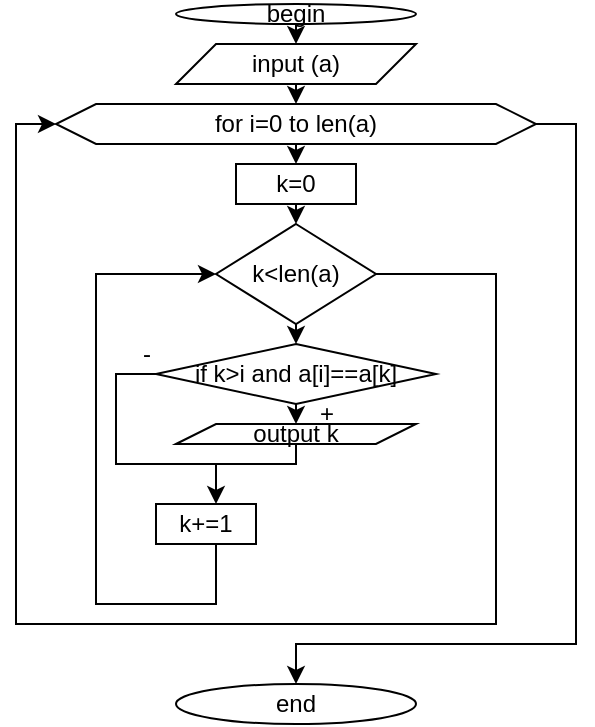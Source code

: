 <mxfile version="20.8.10" type="device"><diagram name="Page-1" id="XJau4gwryzY2TzN76rBe"><mxGraphModel dx="433" dy="430" grid="1" gridSize="10" guides="1" tooltips="1" connect="1" arrows="1" fold="1" page="1" pageScale="1" pageWidth="1200" pageHeight="1600" math="0" shadow="0"><root><mxCell id="0"/><mxCell id="1" parent="0"/><mxCell id="QH2tkTUDkjHCacrW6X7G-1" value="begin" style="ellipse;whiteSpace=wrap;html=1;" vertex="1" parent="1"><mxGeometry x="200" y="10" width="120" height="10" as="geometry"/></mxCell><mxCell id="QH2tkTUDkjHCacrW6X7G-2" value="input (a)" style="shape=parallelogram;perimeter=parallelogramPerimeter;whiteSpace=wrap;html=1;fixedSize=1;" vertex="1" parent="1"><mxGeometry x="200" y="30" width="120" height="20" as="geometry"/></mxCell><mxCell id="QH2tkTUDkjHCacrW6X7G-3" value="" style="endArrow=classic;html=1;rounded=0;exitX=0.5;exitY=1;exitDx=0;exitDy=0;" edge="1" parent="1" source="QH2tkTUDkjHCacrW6X7G-1"><mxGeometry width="50" height="50" relative="1" as="geometry"><mxPoint x="100" y="100" as="sourcePoint"/><mxPoint x="260" y="30" as="targetPoint"/></mxGeometry></mxCell><mxCell id="QH2tkTUDkjHCacrW6X7G-4" value="" style="endArrow=classic;html=1;rounded=0;exitX=0.5;exitY=1;exitDx=0;exitDy=0;" edge="1" parent="1" source="QH2tkTUDkjHCacrW6X7G-2"><mxGeometry width="50" height="50" relative="1" as="geometry"><mxPoint x="320" y="160" as="sourcePoint"/><mxPoint x="260" y="60" as="targetPoint"/></mxGeometry></mxCell><mxCell id="QH2tkTUDkjHCacrW6X7G-5" value="for i=0 to len(a)" style="shape=hexagon;perimeter=hexagonPerimeter2;whiteSpace=wrap;html=1;fixedSize=1;" vertex="1" parent="1"><mxGeometry x="140" y="60" width="240" height="20" as="geometry"/></mxCell><mxCell id="QH2tkTUDkjHCacrW6X7G-6" value="" style="endArrow=classic;html=1;rounded=0;exitX=0.5;exitY=1;exitDx=0;exitDy=0;" edge="1" parent="1" source="QH2tkTUDkjHCacrW6X7G-5"><mxGeometry width="50" height="50" relative="1" as="geometry"><mxPoint x="230" y="210" as="sourcePoint"/><mxPoint x="260" y="90" as="targetPoint"/></mxGeometry></mxCell><mxCell id="QH2tkTUDkjHCacrW6X7G-7" value="k=0" style="rounded=0;whiteSpace=wrap;html=1;" vertex="1" parent="1"><mxGeometry x="230" y="90" width="60" height="20" as="geometry"/></mxCell><mxCell id="QH2tkTUDkjHCacrW6X7G-8" value="" style="endArrow=classic;html=1;rounded=0;" edge="1" parent="1" source="QH2tkTUDkjHCacrW6X7G-7"><mxGeometry width="50" height="50" relative="1" as="geometry"><mxPoint x="190" y="230" as="sourcePoint"/><mxPoint x="260" y="120" as="targetPoint"/></mxGeometry></mxCell><mxCell id="QH2tkTUDkjHCacrW6X7G-9" value="k&amp;lt;len(a)" style="rhombus;whiteSpace=wrap;html=1;" vertex="1" parent="1"><mxGeometry x="220" y="120" width="80" height="50" as="geometry"/></mxCell><mxCell id="QH2tkTUDkjHCacrW6X7G-10" style="edgeStyle=orthogonalEdgeStyle;rounded=0;orthogonalLoop=1;jettySize=auto;html=1;exitX=0.5;exitY=1;exitDx=0;exitDy=0;" edge="1" parent="1" source="QH2tkTUDkjHCacrW6X7G-9" target="QH2tkTUDkjHCacrW6X7G-9"><mxGeometry relative="1" as="geometry"/></mxCell><mxCell id="QH2tkTUDkjHCacrW6X7G-11" value="" style="endArrow=classic;html=1;rounded=0;exitX=0.5;exitY=1;exitDx=0;exitDy=0;" edge="1" parent="1" source="QH2tkTUDkjHCacrW6X7G-9"><mxGeometry width="50" height="50" relative="1" as="geometry"><mxPoint x="290" y="280" as="sourcePoint"/><mxPoint x="260" y="180" as="targetPoint"/></mxGeometry></mxCell><mxCell id="QH2tkTUDkjHCacrW6X7G-12" value="if k&amp;gt;i and a[i]==a[k]" style="rhombus;whiteSpace=wrap;html=1;" vertex="1" parent="1"><mxGeometry x="190" y="180" width="140" height="30" as="geometry"/></mxCell><mxCell id="QH2tkTUDkjHCacrW6X7G-13" value="" style="endArrow=classic;html=1;rounded=0;exitX=0.5;exitY=1;exitDx=0;exitDy=0;" edge="1" parent="1" source="QH2tkTUDkjHCacrW6X7G-12"><mxGeometry width="50" height="50" relative="1" as="geometry"><mxPoint x="260" y="310" as="sourcePoint"/><mxPoint x="260" y="220" as="targetPoint"/></mxGeometry></mxCell><mxCell id="QH2tkTUDkjHCacrW6X7G-14" value="output k" style="shape=parallelogram;perimeter=parallelogramPerimeter;whiteSpace=wrap;html=1;fixedSize=1;" vertex="1" parent="1"><mxGeometry x="200" y="220" width="120" height="10" as="geometry"/></mxCell><mxCell id="QH2tkTUDkjHCacrW6X7G-16" value="" style="endArrow=none;html=1;rounded=0;entryX=0.5;entryY=1;entryDx=0;entryDy=0;exitX=0;exitY=0.5;exitDx=0;exitDy=0;" edge="1" parent="1" source="QH2tkTUDkjHCacrW6X7G-12" target="QH2tkTUDkjHCacrW6X7G-14"><mxGeometry width="50" height="50" relative="1" as="geometry"><mxPoint x="120" y="240" as="sourcePoint"/><mxPoint x="230" y="260" as="targetPoint"/><Array as="points"><mxPoint x="170" y="195"/><mxPoint x="170" y="240"/><mxPoint x="260" y="240"/></Array></mxGeometry></mxCell><mxCell id="QH2tkTUDkjHCacrW6X7G-20" value="" style="endArrow=classic;html=1;rounded=0;" edge="1" parent="1"><mxGeometry width="50" height="50" relative="1" as="geometry"><mxPoint x="220" y="240" as="sourcePoint"/><mxPoint x="220" y="260" as="targetPoint"/></mxGeometry></mxCell><mxCell id="QH2tkTUDkjHCacrW6X7G-21" value="k+=1" style="rounded=0;whiteSpace=wrap;html=1;" vertex="1" parent="1"><mxGeometry x="190" y="260" width="50" height="20" as="geometry"/></mxCell><mxCell id="QH2tkTUDkjHCacrW6X7G-22" value="" style="endArrow=classic;html=1;rounded=0;entryX=0;entryY=0.5;entryDx=0;entryDy=0;" edge="1" parent="1" target="QH2tkTUDkjHCacrW6X7G-9"><mxGeometry width="50" height="50" relative="1" as="geometry"><mxPoint x="220" y="280" as="sourcePoint"/><mxPoint x="310" y="300" as="targetPoint"/><Array as="points"><mxPoint x="220" y="310"/><mxPoint x="160" y="310"/><mxPoint x="160" y="145"/></Array></mxGeometry></mxCell><mxCell id="QH2tkTUDkjHCacrW6X7G-24" value="+" style="text;html=1;align=center;verticalAlign=middle;resizable=0;points=[];autosize=1;strokeColor=none;fillColor=none;" vertex="1" parent="1"><mxGeometry x="260" y="200" width="30" height="30" as="geometry"/></mxCell><mxCell id="QH2tkTUDkjHCacrW6X7G-25" value="-" style="text;html=1;align=center;verticalAlign=middle;resizable=0;points=[];autosize=1;strokeColor=none;fillColor=none;" vertex="1" parent="1"><mxGeometry x="170" y="170" width="30" height="30" as="geometry"/></mxCell><mxCell id="QH2tkTUDkjHCacrW6X7G-27" value="" style="endArrow=classic;html=1;rounded=0;exitX=1;exitY=0.5;exitDx=0;exitDy=0;entryX=0;entryY=0.5;entryDx=0;entryDy=0;" edge="1" parent="1" source="QH2tkTUDkjHCacrW6X7G-9" target="QH2tkTUDkjHCacrW6X7G-5"><mxGeometry width="50" height="50" relative="1" as="geometry"><mxPoint x="360" y="160" as="sourcePoint"/><mxPoint x="100" y="320" as="targetPoint"/><Array as="points"><mxPoint x="360" y="145"/><mxPoint x="360" y="320"/><mxPoint x="120" y="320"/><mxPoint x="120" y="70"/></Array></mxGeometry></mxCell><mxCell id="QH2tkTUDkjHCacrW6X7G-28" value="" style="endArrow=classic;html=1;rounded=0;exitX=1;exitY=0.5;exitDx=0;exitDy=0;" edge="1" parent="1" source="QH2tkTUDkjHCacrW6X7G-5"><mxGeometry width="50" height="50" relative="1" as="geometry"><mxPoint x="420" y="70" as="sourcePoint"/><mxPoint x="260" y="350" as="targetPoint"/><Array as="points"><mxPoint x="400" y="70"/><mxPoint x="400" y="330"/><mxPoint x="260" y="330"/></Array></mxGeometry></mxCell><mxCell id="QH2tkTUDkjHCacrW6X7G-29" value="end" style="ellipse;whiteSpace=wrap;html=1;" vertex="1" parent="1"><mxGeometry x="200" y="350" width="120" height="20" as="geometry"/></mxCell></root></mxGraphModel></diagram></mxfile>
